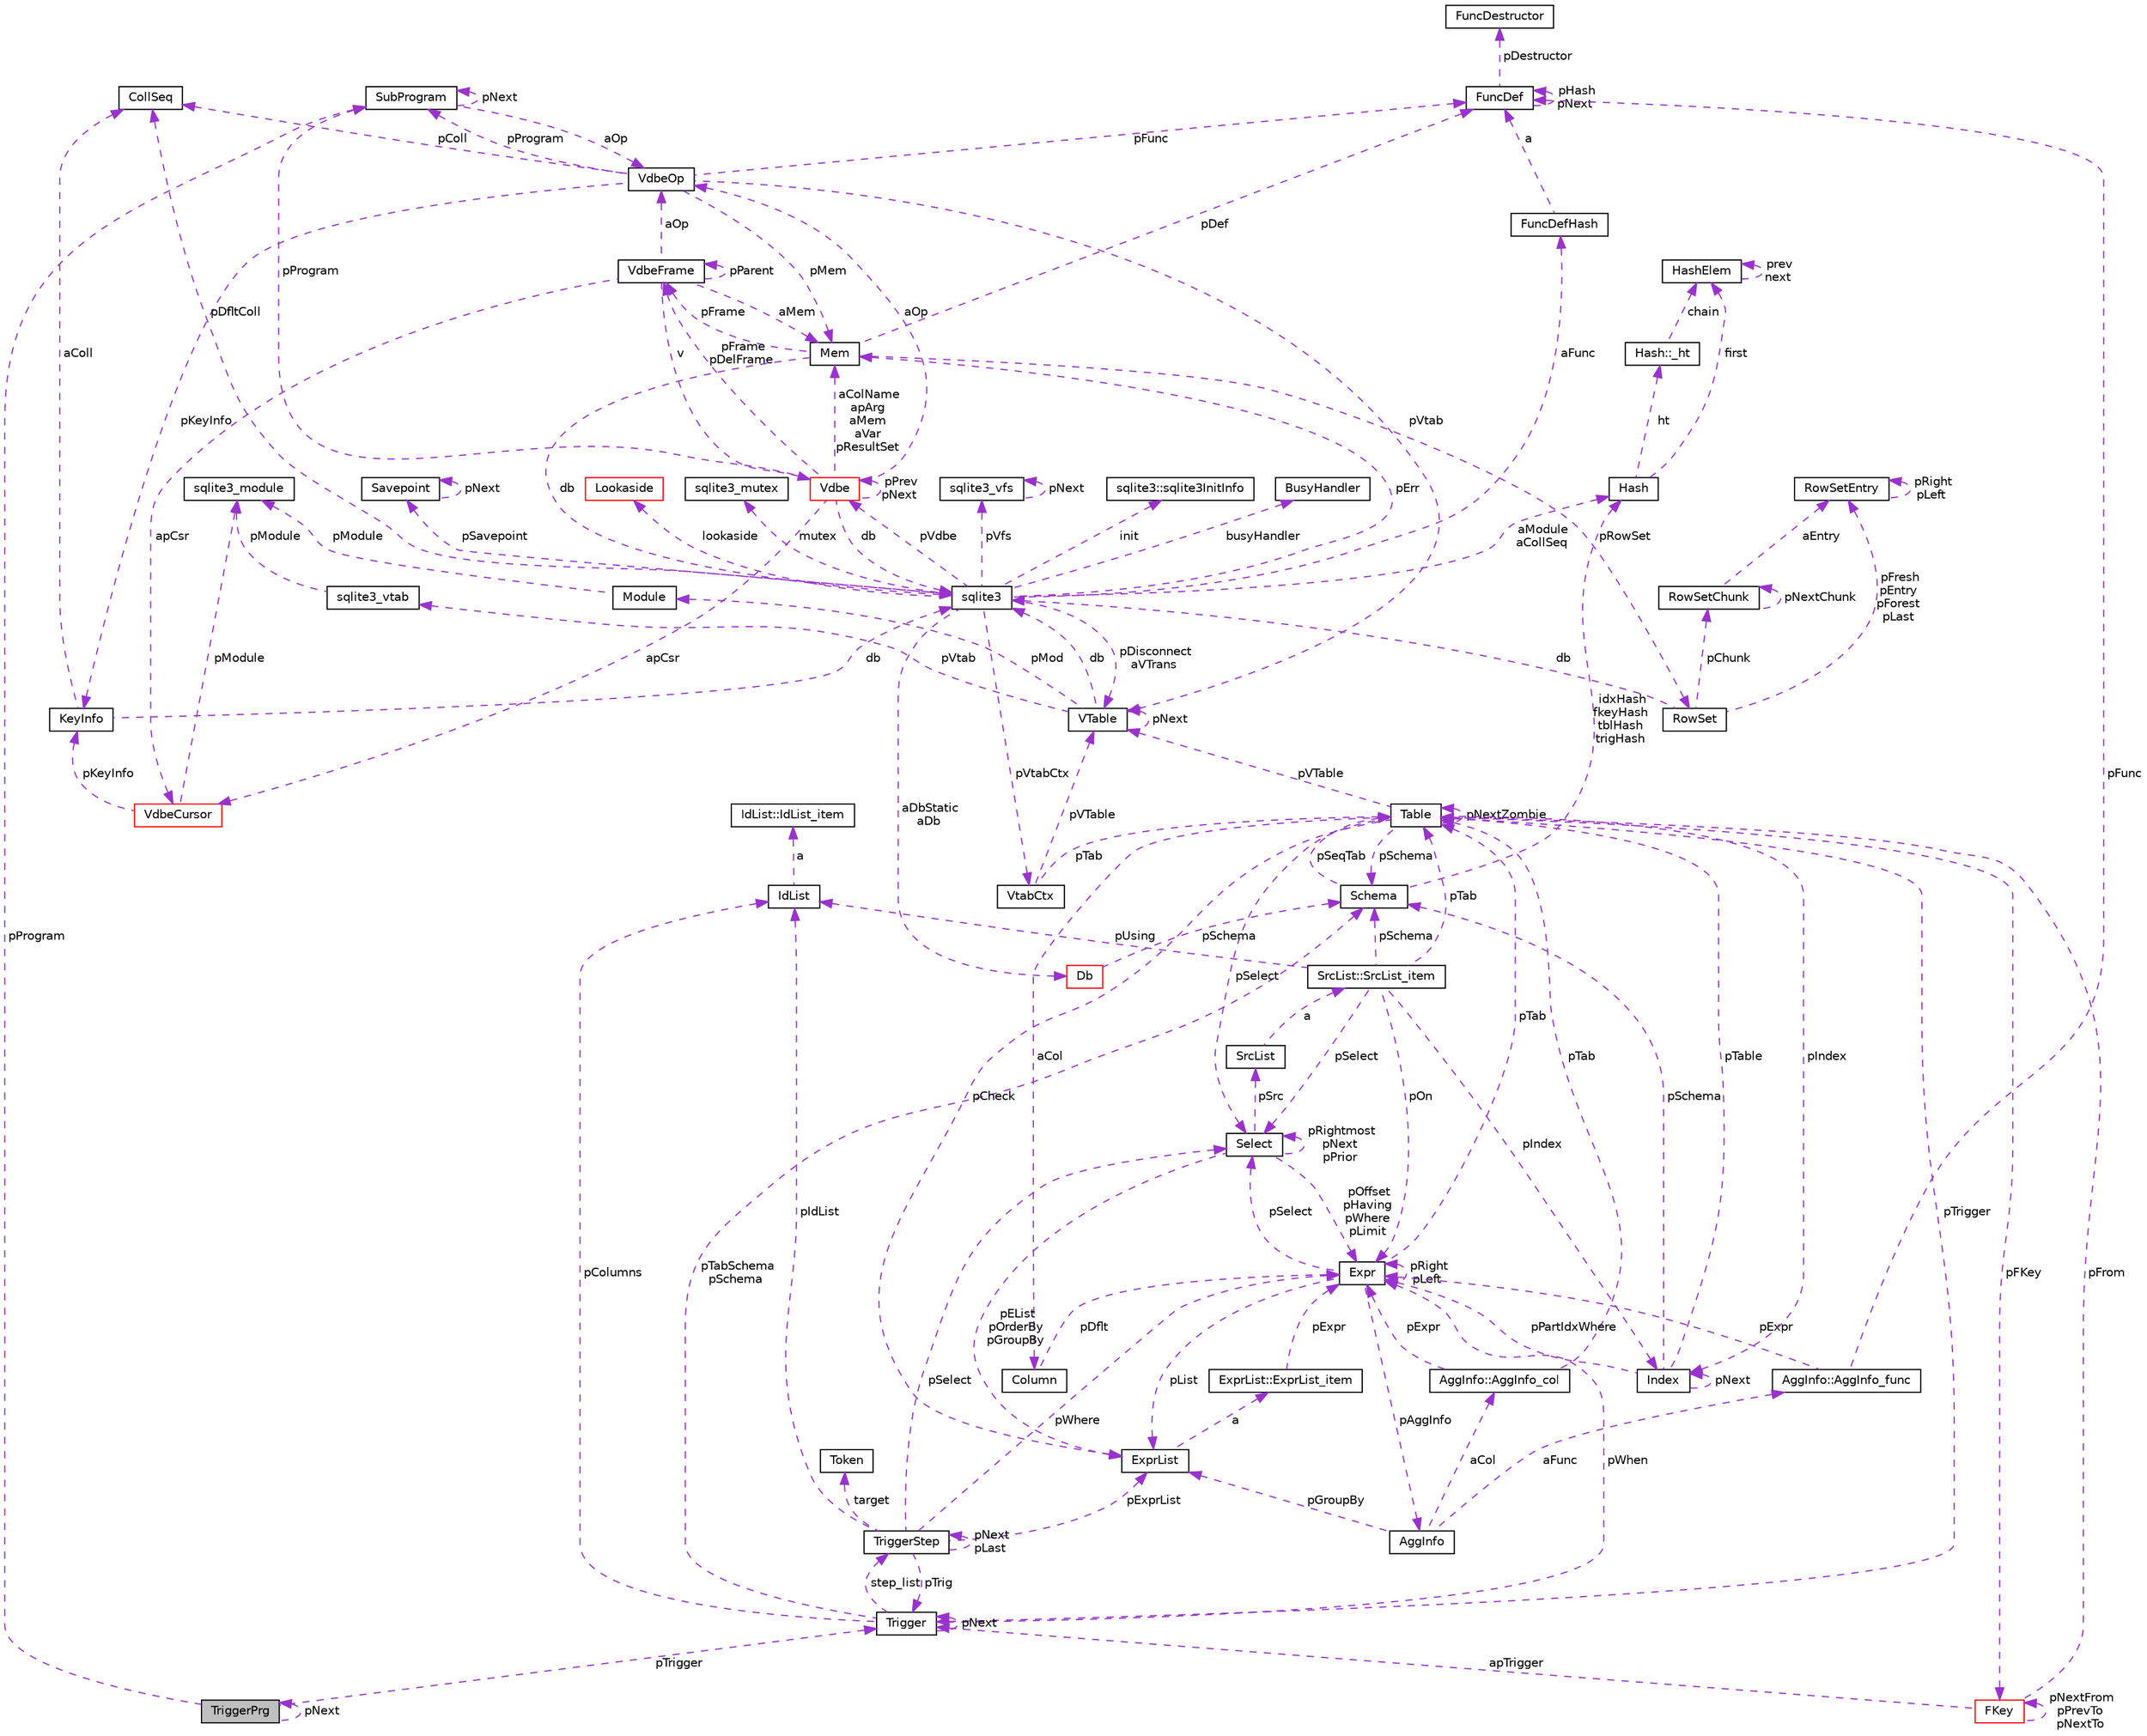 digraph G
{
 // INTERACTIVE_SVG=YES
  edge [fontname="Helvetica",fontsize="10",labelfontname="Helvetica",labelfontsize="10"];
  node [fontname="Helvetica",fontsize="10",shape=record];
  Node1 [label="TriggerPrg",height=0.2,width=0.4,color="black", fillcolor="grey75", style="filled" fontcolor="black"];
  Node2 -> Node1 [dir="back",color="darkorchid3",fontsize="10",style="dashed",label=" pProgram" ,fontname="Helvetica"];
  Node2 [label="SubProgram",height=0.2,width=0.4,color="black", fillcolor="white", style="filled",URL="$d4/d16/struct_sub_program.html"];
  Node2 -> Node2 [dir="back",color="darkorchid3",fontsize="10",style="dashed",label=" pNext" ,fontname="Helvetica"];
  Node3 -> Node2 [dir="back",color="darkorchid3",fontsize="10",style="dashed",label=" aOp" ,fontname="Helvetica"];
  Node3 [label="VdbeOp",height=0.2,width=0.4,color="black", fillcolor="white", style="filled",URL="$d2/dd9/struct_vdbe_op.html"];
  Node4 -> Node3 [dir="back",color="darkorchid3",fontsize="10",style="dashed",label=" pMem" ,fontname="Helvetica"];
  Node4 [label="Mem",height=0.2,width=0.4,color="black", fillcolor="white", style="filled",URL="$df/d48/struct_mem.html"];
  Node5 -> Node4 [dir="back",color="darkorchid3",fontsize="10",style="dashed",label=" db" ,fontname="Helvetica"];
  Node5 [label="sqlite3",height=0.2,width=0.4,color="black", fillcolor="white", style="filled",URL="$d9/dcd/structsqlite3.html"];
  Node4 -> Node5 [dir="back",color="darkorchid3",fontsize="10",style="dashed",label=" pErr" ,fontname="Helvetica"];
  Node6 -> Node5 [dir="back",color="darkorchid3",fontsize="10",style="dashed",label=" pVdbe" ,fontname="Helvetica"];
  Node6 [label="Vdbe",height=0.2,width=0.4,color="red", fillcolor="white", style="filled",URL="$db/df8/struct_vdbe.html"];
  Node6 -> Node6 [dir="back",color="darkorchid3",fontsize="10",style="dashed",label=" pPrev\npNext" ,fontname="Helvetica"];
  Node4 -> Node6 [dir="back",color="darkorchid3",fontsize="10",style="dashed",label=" aColName\napArg\naMem\naVar\npResultSet" ,fontname="Helvetica"];
  Node5 -> Node6 [dir="back",color="darkorchid3",fontsize="10",style="dashed",label=" db" ,fontname="Helvetica"];
  Node7 -> Node6 [dir="back",color="darkorchid3",fontsize="10",style="dashed",label=" pFrame\npDelFrame" ,fontname="Helvetica"];
  Node7 [label="VdbeFrame",height=0.2,width=0.4,color="black", fillcolor="white", style="filled",URL="$de/d74/struct_vdbe_frame.html"];
  Node4 -> Node7 [dir="back",color="darkorchid3",fontsize="10",style="dashed",label=" aMem" ,fontname="Helvetica"];
  Node6 -> Node7 [dir="back",color="darkorchid3",fontsize="10",style="dashed",label=" v" ,fontname="Helvetica"];
  Node7 -> Node7 [dir="back",color="darkorchid3",fontsize="10",style="dashed",label=" pParent" ,fontname="Helvetica"];
  Node8 -> Node7 [dir="back",color="darkorchid3",fontsize="10",style="dashed",label=" apCsr" ,fontname="Helvetica"];
  Node8 [label="VdbeCursor",height=0.2,width=0.4,color="red", fillcolor="white", style="filled",URL="$d5/dd1/struct_vdbe_cursor.html"];
  Node9 -> Node8 [dir="back",color="darkorchid3",fontsize="10",style="dashed",label=" pModule" ,fontname="Helvetica"];
  Node9 [label="sqlite3_module",height=0.2,width=0.4,color="black", fillcolor="white", style="filled",URL="$dd/de4/structsqlite3__module.html"];
  Node10 -> Node8 [dir="back",color="darkorchid3",fontsize="10",style="dashed",label=" pKeyInfo" ,fontname="Helvetica"];
  Node10 [label="KeyInfo",height=0.2,width=0.4,color="black", fillcolor="white", style="filled",URL="$dc/d2f/struct_key_info.html"];
  Node5 -> Node10 [dir="back",color="darkorchid3",fontsize="10",style="dashed",label=" db" ,fontname="Helvetica"];
  Node11 -> Node10 [dir="back",color="darkorchid3",fontsize="10",style="dashed",label=" aColl" ,fontname="Helvetica"];
  Node11 [label="CollSeq",height=0.2,width=0.4,color="black", fillcolor="white", style="filled",URL="$d0/d7d/struct_coll_seq.html"];
  Node3 -> Node7 [dir="back",color="darkorchid3",fontsize="10",style="dashed",label=" aOp" ,fontname="Helvetica"];
  Node2 -> Node6 [dir="back",color="darkorchid3",fontsize="10",style="dashed",label=" pProgram" ,fontname="Helvetica"];
  Node8 -> Node6 [dir="back",color="darkorchid3",fontsize="10",style="dashed",label=" apCsr" ,fontname="Helvetica"];
  Node3 -> Node6 [dir="back",color="darkorchid3",fontsize="10",style="dashed",label=" aOp" ,fontname="Helvetica"];
  Node12 -> Node5 [dir="back",color="darkorchid3",fontsize="10",style="dashed",label=" pSavepoint" ,fontname="Helvetica"];
  Node12 [label="Savepoint",height=0.2,width=0.4,color="black", fillcolor="white", style="filled",URL="$db/dde/struct_savepoint.html"];
  Node12 -> Node12 [dir="back",color="darkorchid3",fontsize="10",style="dashed",label=" pNext" ,fontname="Helvetica"];
  Node13 -> Node5 [dir="back",color="darkorchid3",fontsize="10",style="dashed",label=" aFunc" ,fontname="Helvetica"];
  Node13 [label="FuncDefHash",height=0.2,width=0.4,color="black", fillcolor="white", style="filled",URL="$db/dfc/struct_func_def_hash.html"];
  Node14 -> Node13 [dir="back",color="darkorchid3",fontsize="10",style="dashed",label=" a" ,fontname="Helvetica"];
  Node14 [label="FuncDef",height=0.2,width=0.4,color="black", fillcolor="white", style="filled",URL="$df/d38/struct_func_def.html"];
  Node15 -> Node14 [dir="back",color="darkorchid3",fontsize="10",style="dashed",label=" pDestructor" ,fontname="Helvetica"];
  Node15 [label="FuncDestructor",height=0.2,width=0.4,color="black", fillcolor="white", style="filled",URL="$d5/da4/struct_func_destructor.html"];
  Node14 -> Node14 [dir="back",color="darkorchid3",fontsize="10",style="dashed",label=" pHash\npNext" ,fontname="Helvetica"];
  Node16 -> Node5 [dir="back",color="darkorchid3",fontsize="10",style="dashed",label=" lookaside" ,fontname="Helvetica"];
  Node16 [label="Lookaside",height=0.2,width=0.4,color="red", fillcolor="white", style="filled",URL="$d4/d8a/struct_lookaside.html"];
  Node17 -> Node5 [dir="back",color="darkorchid3",fontsize="10",style="dashed",label=" mutex" ,fontname="Helvetica"];
  Node17 [label="sqlite3_mutex",height=0.2,width=0.4,color="black", fillcolor="white", style="filled",URL="$d5/d3c/structsqlite3__mutex.html"];
  Node18 -> Node5 [dir="back",color="darkorchid3",fontsize="10",style="dashed",label=" pVfs" ,fontname="Helvetica"];
  Node18 [label="sqlite3_vfs",height=0.2,width=0.4,color="black", fillcolor="white", style="filled",URL="$d3/d36/structsqlite3__vfs.html"];
  Node18 -> Node18 [dir="back",color="darkorchid3",fontsize="10",style="dashed",label=" pNext" ,fontname="Helvetica"];
  Node19 -> Node5 [dir="back",color="darkorchid3",fontsize="10",style="dashed",label=" init" ,fontname="Helvetica"];
  Node19 [label="sqlite3::sqlite3InitInfo",height=0.2,width=0.4,color="black", fillcolor="white", style="filled",URL="$d7/d84/structsqlite3_1_1sqlite3_init_info.html"];
  Node20 -> Node5 [dir="back",color="darkorchid3",fontsize="10",style="dashed",label=" busyHandler" ,fontname="Helvetica"];
  Node20 [label="BusyHandler",height=0.2,width=0.4,color="black", fillcolor="white", style="filled",URL="$d4/d89/struct_busy_handler.html"];
  Node21 -> Node5 [dir="back",color="darkorchid3",fontsize="10",style="dashed",label=" pVtabCtx" ,fontname="Helvetica"];
  Node21 [label="VtabCtx",height=0.2,width=0.4,color="black", fillcolor="white", style="filled",URL="$de/dae/struct_vtab_ctx.html"];
  Node22 -> Node21 [dir="back",color="darkorchid3",fontsize="10",style="dashed",label=" pVTable" ,fontname="Helvetica"];
  Node22 [label="VTable",height=0.2,width=0.4,color="black", fillcolor="white", style="filled",URL="$db/d7e/struct_v_table.html"];
  Node5 -> Node22 [dir="back",color="darkorchid3",fontsize="10",style="dashed",label=" db" ,fontname="Helvetica"];
  Node22 -> Node22 [dir="back",color="darkorchid3",fontsize="10",style="dashed",label=" pNext" ,fontname="Helvetica"];
  Node23 -> Node22 [dir="back",color="darkorchid3",fontsize="10",style="dashed",label=" pMod" ,fontname="Helvetica"];
  Node23 [label="Module",height=0.2,width=0.4,color="black", fillcolor="white", style="filled",URL="$d0/d3b/struct_module.html"];
  Node9 -> Node23 [dir="back",color="darkorchid3",fontsize="10",style="dashed",label=" pModule" ,fontname="Helvetica"];
  Node24 -> Node22 [dir="back",color="darkorchid3",fontsize="10",style="dashed",label=" pVtab" ,fontname="Helvetica"];
  Node24 [label="sqlite3_vtab",height=0.2,width=0.4,color="black", fillcolor="white", style="filled",URL="$d3/d12/structsqlite3__vtab.html"];
  Node9 -> Node24 [dir="back",color="darkorchid3",fontsize="10",style="dashed",label=" pModule" ,fontname="Helvetica"];
  Node25 -> Node21 [dir="back",color="darkorchid3",fontsize="10",style="dashed",label=" pTab" ,fontname="Helvetica"];
  Node25 [label="Table",height=0.2,width=0.4,color="black", fillcolor="white", style="filled",URL="$d5/d0d/struct_table.html"];
  Node26 -> Node25 [dir="back",color="darkorchid3",fontsize="10",style="dashed",label=" pSchema" ,fontname="Helvetica"];
  Node26 [label="Schema",height=0.2,width=0.4,color="black", fillcolor="white", style="filled",URL="$df/d15/struct_schema.html"];
  Node25 -> Node26 [dir="back",color="darkorchid3",fontsize="10",style="dashed",label=" pSeqTab" ,fontname="Helvetica"];
  Node27 -> Node26 [dir="back",color="darkorchid3",fontsize="10",style="dashed",label=" idxHash\nfkeyHash\ntblHash\ntrigHash" ,fontname="Helvetica"];
  Node27 [label="Hash",height=0.2,width=0.4,color="black", fillcolor="white", style="filled",URL="$d2/d7a/struct_hash.html"];
  Node28 -> Node27 [dir="back",color="darkorchid3",fontsize="10",style="dashed",label=" ht" ,fontname="Helvetica"];
  Node28 [label="Hash::_ht",height=0.2,width=0.4,color="black", fillcolor="white", style="filled",URL="$dd/d00/struct_hash_1_1__ht.html"];
  Node29 -> Node28 [dir="back",color="darkorchid3",fontsize="10",style="dashed",label=" chain" ,fontname="Helvetica"];
  Node29 [label="HashElem",height=0.2,width=0.4,color="black", fillcolor="white", style="filled",URL="$df/d01/struct_hash_elem.html"];
  Node29 -> Node29 [dir="back",color="darkorchid3",fontsize="10",style="dashed",label=" prev\nnext" ,fontname="Helvetica"];
  Node29 -> Node27 [dir="back",color="darkorchid3",fontsize="10",style="dashed",label=" first" ,fontname="Helvetica"];
  Node30 -> Node25 [dir="back",color="darkorchid3",fontsize="10",style="dashed",label=" aCol" ,fontname="Helvetica"];
  Node30 [label="Column",height=0.2,width=0.4,color="black", fillcolor="white", style="filled",URL="$d0/d14/struct_column.html"];
  Node31 -> Node30 [dir="back",color="darkorchid3",fontsize="10",style="dashed",label=" pDflt" ,fontname="Helvetica"];
  Node31 [label="Expr",height=0.2,width=0.4,color="black", fillcolor="white", style="filled",URL="$d1/dbc/struct_expr.html"];
  Node32 -> Node31 [dir="back",color="darkorchid3",fontsize="10",style="dashed",label=" pAggInfo" ,fontname="Helvetica"];
  Node32 [label="AggInfo",height=0.2,width=0.4,color="black", fillcolor="white", style="filled",URL="$d6/d85/struct_agg_info.html"];
  Node33 -> Node32 [dir="back",color="darkorchid3",fontsize="10",style="dashed",label=" aCol" ,fontname="Helvetica"];
  Node33 [label="AggInfo::AggInfo_col",height=0.2,width=0.4,color="black", fillcolor="white", style="filled",URL="$d8/dbd/struct_agg_info_1_1_agg_info__col.html"];
  Node31 -> Node33 [dir="back",color="darkorchid3",fontsize="10",style="dashed",label=" pExpr" ,fontname="Helvetica"];
  Node25 -> Node33 [dir="back",color="darkorchid3",fontsize="10",style="dashed",label=" pTab" ,fontname="Helvetica"];
  Node34 -> Node32 [dir="back",color="darkorchid3",fontsize="10",style="dashed",label=" aFunc" ,fontname="Helvetica"];
  Node34 [label="AggInfo::AggInfo_func",height=0.2,width=0.4,color="black", fillcolor="white", style="filled",URL="$de/d24/struct_agg_info_1_1_agg_info__func.html"];
  Node31 -> Node34 [dir="back",color="darkorchid3",fontsize="10",style="dashed",label=" pExpr" ,fontname="Helvetica"];
  Node14 -> Node34 [dir="back",color="darkorchid3",fontsize="10",style="dashed",label=" pFunc" ,fontname="Helvetica"];
  Node35 -> Node32 [dir="back",color="darkorchid3",fontsize="10",style="dashed",label=" pGroupBy" ,fontname="Helvetica"];
  Node35 [label="ExprList",height=0.2,width=0.4,color="black", fillcolor="white", style="filled",URL="$de/d20/struct_expr_list.html"];
  Node36 -> Node35 [dir="back",color="darkorchid3",fontsize="10",style="dashed",label=" a" ,fontname="Helvetica"];
  Node36 [label="ExprList::ExprList_item",height=0.2,width=0.4,color="black", fillcolor="white", style="filled",URL="$d8/d73/struct_expr_list_1_1_expr_list__item.html"];
  Node31 -> Node36 [dir="back",color="darkorchid3",fontsize="10",style="dashed",label=" pExpr" ,fontname="Helvetica"];
  Node31 -> Node31 [dir="back",color="darkorchid3",fontsize="10",style="dashed",label=" pRight\npLeft" ,fontname="Helvetica"];
  Node25 -> Node31 [dir="back",color="darkorchid3",fontsize="10",style="dashed",label=" pTab" ,fontname="Helvetica"];
  Node37 -> Node31 [dir="back",color="darkorchid3",fontsize="10",style="dashed",label=" pSelect" ,fontname="Helvetica"];
  Node37 [label="Select",height=0.2,width=0.4,color="black", fillcolor="white", style="filled",URL="$d2/d1c/struct_select.html"];
  Node31 -> Node37 [dir="back",color="darkorchid3",fontsize="10",style="dashed",label=" pOffset\npHaving\npWhere\npLimit" ,fontname="Helvetica"];
  Node37 -> Node37 [dir="back",color="darkorchid3",fontsize="10",style="dashed",label=" pRightmost\npNext\npPrior" ,fontname="Helvetica"];
  Node38 -> Node37 [dir="back",color="darkorchid3",fontsize="10",style="dashed",label=" pSrc" ,fontname="Helvetica"];
  Node38 [label="SrcList",height=0.2,width=0.4,color="black", fillcolor="white", style="filled",URL="$dc/dc1/struct_src_list.html"];
  Node39 -> Node38 [dir="back",color="darkorchid3",fontsize="10",style="dashed",label=" a" ,fontname="Helvetica"];
  Node39 [label="SrcList::SrcList_item",height=0.2,width=0.4,color="black", fillcolor="white", style="filled",URL="$d4/dc2/struct_src_list_1_1_src_list__item.html"];
  Node26 -> Node39 [dir="back",color="darkorchid3",fontsize="10",style="dashed",label=" pSchema" ,fontname="Helvetica"];
  Node31 -> Node39 [dir="back",color="darkorchid3",fontsize="10",style="dashed",label=" pOn" ,fontname="Helvetica"];
  Node40 -> Node39 [dir="back",color="darkorchid3",fontsize="10",style="dashed",label=" pUsing" ,fontname="Helvetica"];
  Node40 [label="IdList",height=0.2,width=0.4,color="black", fillcolor="white", style="filled",URL="$d6/d05/struct_id_list.html"];
  Node41 -> Node40 [dir="back",color="darkorchid3",fontsize="10",style="dashed",label=" a" ,fontname="Helvetica"];
  Node41 [label="IdList::IdList_item",height=0.2,width=0.4,color="black", fillcolor="white", style="filled",URL="$d2/d66/struct_id_list_1_1_id_list__item.html"];
  Node25 -> Node39 [dir="back",color="darkorchid3",fontsize="10",style="dashed",label=" pTab" ,fontname="Helvetica"];
  Node37 -> Node39 [dir="back",color="darkorchid3",fontsize="10",style="dashed",label=" pSelect" ,fontname="Helvetica"];
  Node42 -> Node39 [dir="back",color="darkorchid3",fontsize="10",style="dashed",label=" pIndex" ,fontname="Helvetica"];
  Node42 [label="Index",height=0.2,width=0.4,color="black", fillcolor="white", style="filled",URL="$dc/d6f/struct_index.html"];
  Node26 -> Node42 [dir="back",color="darkorchid3",fontsize="10",style="dashed",label=" pSchema" ,fontname="Helvetica"];
  Node31 -> Node42 [dir="back",color="darkorchid3",fontsize="10",style="dashed",label=" pPartIdxWhere" ,fontname="Helvetica"];
  Node25 -> Node42 [dir="back",color="darkorchid3",fontsize="10",style="dashed",label=" pTable" ,fontname="Helvetica"];
  Node42 -> Node42 [dir="back",color="darkorchid3",fontsize="10",style="dashed",label=" pNext" ,fontname="Helvetica"];
  Node35 -> Node37 [dir="back",color="darkorchid3",fontsize="10",style="dashed",label=" pEList\npOrderBy\npGroupBy" ,fontname="Helvetica"];
  Node35 -> Node31 [dir="back",color="darkorchid3",fontsize="10",style="dashed",label=" pList" ,fontname="Helvetica"];
  Node43 -> Node25 [dir="back",color="darkorchid3",fontsize="10",style="dashed",label=" pFKey" ,fontname="Helvetica"];
  Node43 [label="FKey",height=0.2,width=0.4,color="red", fillcolor="white", style="filled",URL="$d0/dbd/struct_f_key.html"];
  Node43 -> Node43 [dir="back",color="darkorchid3",fontsize="10",style="dashed",label=" pNextFrom\npPrevTo\npNextTo" ,fontname="Helvetica"];
  Node25 -> Node43 [dir="back",color="darkorchid3",fontsize="10",style="dashed",label=" pFrom" ,fontname="Helvetica"];
  Node44 -> Node43 [dir="back",color="darkorchid3",fontsize="10",style="dashed",label=" apTrigger" ,fontname="Helvetica"];
  Node44 [label="Trigger",height=0.2,width=0.4,color="black", fillcolor="white", style="filled",URL="$d1/dd9/struct_trigger.html"];
  Node45 -> Node44 [dir="back",color="darkorchid3",fontsize="10",style="dashed",label=" step_list" ,fontname="Helvetica"];
  Node45 [label="TriggerStep",height=0.2,width=0.4,color="black", fillcolor="white", style="filled",URL="$d6/d6c/struct_trigger_step.html"];
  Node45 -> Node45 [dir="back",color="darkorchid3",fontsize="10",style="dashed",label=" pNext\npLast" ,fontname="Helvetica"];
  Node31 -> Node45 [dir="back",color="darkorchid3",fontsize="10",style="dashed",label=" pWhere" ,fontname="Helvetica"];
  Node46 -> Node45 [dir="back",color="darkorchid3",fontsize="10",style="dashed",label=" target" ,fontname="Helvetica"];
  Node46 [label="Token",height=0.2,width=0.4,color="black", fillcolor="white", style="filled",URL="$d9/d27/struct_token.html"];
  Node40 -> Node45 [dir="back",color="darkorchid3",fontsize="10",style="dashed",label=" pIdList" ,fontname="Helvetica"];
  Node37 -> Node45 [dir="back",color="darkorchid3",fontsize="10",style="dashed",label=" pSelect" ,fontname="Helvetica"];
  Node44 -> Node45 [dir="back",color="darkorchid3",fontsize="10",style="dashed",label=" pTrig" ,fontname="Helvetica"];
  Node35 -> Node45 [dir="back",color="darkorchid3",fontsize="10",style="dashed",label=" pExprList" ,fontname="Helvetica"];
  Node26 -> Node44 [dir="back",color="darkorchid3",fontsize="10",style="dashed",label=" pTabSchema\npSchema" ,fontname="Helvetica"];
  Node31 -> Node44 [dir="back",color="darkorchid3",fontsize="10",style="dashed",label=" pWhen" ,fontname="Helvetica"];
  Node40 -> Node44 [dir="back",color="darkorchid3",fontsize="10",style="dashed",label=" pColumns" ,fontname="Helvetica"];
  Node44 -> Node44 [dir="back",color="darkorchid3",fontsize="10",style="dashed",label=" pNext" ,fontname="Helvetica"];
  Node22 -> Node25 [dir="back",color="darkorchid3",fontsize="10",style="dashed",label=" pVTable" ,fontname="Helvetica"];
  Node25 -> Node25 [dir="back",color="darkorchid3",fontsize="10",style="dashed",label=" pNextZombie" ,fontname="Helvetica"];
  Node44 -> Node25 [dir="back",color="darkorchid3",fontsize="10",style="dashed",label=" pTrigger" ,fontname="Helvetica"];
  Node37 -> Node25 [dir="back",color="darkorchid3",fontsize="10",style="dashed",label=" pSelect" ,fontname="Helvetica"];
  Node35 -> Node25 [dir="back",color="darkorchid3",fontsize="10",style="dashed",label=" pCheck" ,fontname="Helvetica"];
  Node42 -> Node25 [dir="back",color="darkorchid3",fontsize="10",style="dashed",label=" pIndex" ,fontname="Helvetica"];
  Node11 -> Node5 [dir="back",color="darkorchid3",fontsize="10",style="dashed",label=" pDfltColl" ,fontname="Helvetica"];
  Node22 -> Node5 [dir="back",color="darkorchid3",fontsize="10",style="dashed",label=" pDisconnect\naVTrans" ,fontname="Helvetica"];
  Node47 -> Node5 [dir="back",color="darkorchid3",fontsize="10",style="dashed",label=" aDbStatic\naDb" ,fontname="Helvetica"];
  Node47 [label="Db",height=0.2,width=0.4,color="red", fillcolor="white", style="filled",URL="$db/dd1/struct_db.html"];
  Node26 -> Node47 [dir="back",color="darkorchid3",fontsize="10",style="dashed",label=" pSchema" ,fontname="Helvetica"];
  Node27 -> Node5 [dir="back",color="darkorchid3",fontsize="10",style="dashed",label=" aModule\naCollSeq" ,fontname="Helvetica"];
  Node7 -> Node4 [dir="back",color="darkorchid3",fontsize="10",style="dashed",label=" pFrame" ,fontname="Helvetica"];
  Node48 -> Node4 [dir="back",color="darkorchid3",fontsize="10",style="dashed",label=" pRowSet" ,fontname="Helvetica"];
  Node48 [label="RowSet",height=0.2,width=0.4,color="black", fillcolor="white", style="filled",URL="$d5/d67/struct_row_set.html"];
  Node5 -> Node48 [dir="back",color="darkorchid3",fontsize="10",style="dashed",label=" db" ,fontname="Helvetica"];
  Node49 -> Node48 [dir="back",color="darkorchid3",fontsize="10",style="dashed",label=" pChunk" ,fontname="Helvetica"];
  Node49 [label="RowSetChunk",height=0.2,width=0.4,color="black", fillcolor="white", style="filled",URL="$d0/dd7/struct_row_set_chunk.html"];
  Node49 -> Node49 [dir="back",color="darkorchid3",fontsize="10",style="dashed",label=" pNextChunk" ,fontname="Helvetica"];
  Node50 -> Node49 [dir="back",color="darkorchid3",fontsize="10",style="dashed",label=" aEntry" ,fontname="Helvetica"];
  Node50 [label="RowSetEntry",height=0.2,width=0.4,color="black", fillcolor="white", style="filled",URL="$da/d66/struct_row_set_entry.html"];
  Node50 -> Node50 [dir="back",color="darkorchid3",fontsize="10",style="dashed",label=" pRight\npLeft" ,fontname="Helvetica"];
  Node50 -> Node48 [dir="back",color="darkorchid3",fontsize="10",style="dashed",label=" pFresh\npEntry\npForest\npLast" ,fontname="Helvetica"];
  Node14 -> Node4 [dir="back",color="darkorchid3",fontsize="10",style="dashed",label=" pDef" ,fontname="Helvetica"];
  Node11 -> Node3 [dir="back",color="darkorchid3",fontsize="10",style="dashed",label=" pColl" ,fontname="Helvetica"];
  Node22 -> Node3 [dir="back",color="darkorchid3",fontsize="10",style="dashed",label=" pVtab" ,fontname="Helvetica"];
  Node2 -> Node3 [dir="back",color="darkorchid3",fontsize="10",style="dashed",label=" pProgram" ,fontname="Helvetica"];
  Node10 -> Node3 [dir="back",color="darkorchid3",fontsize="10",style="dashed",label=" pKeyInfo" ,fontname="Helvetica"];
  Node14 -> Node3 [dir="back",color="darkorchid3",fontsize="10",style="dashed",label=" pFunc" ,fontname="Helvetica"];
  Node44 -> Node1 [dir="back",color="darkorchid3",fontsize="10",style="dashed",label=" pTrigger" ,fontname="Helvetica"];
  Node1 -> Node1 [dir="back",color="darkorchid3",fontsize="10",style="dashed",label=" pNext" ,fontname="Helvetica"];
}

